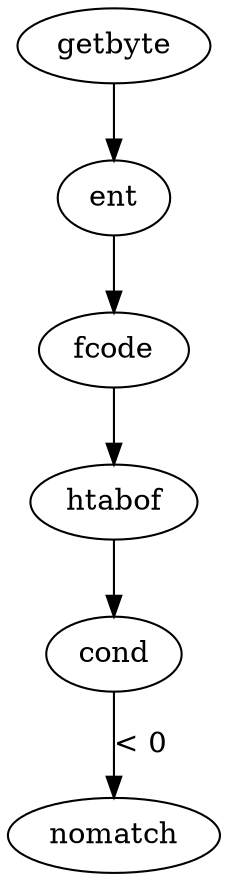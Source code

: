 digraph DFG_compress {
    node [shape=ellipse];
    getbyte -> ent;
    ent -> fcode;
    fcode -> htabof;
    htabof -> cond;
    cond -> nomatch [label="< 0"];
    // ... outras dependencias
}